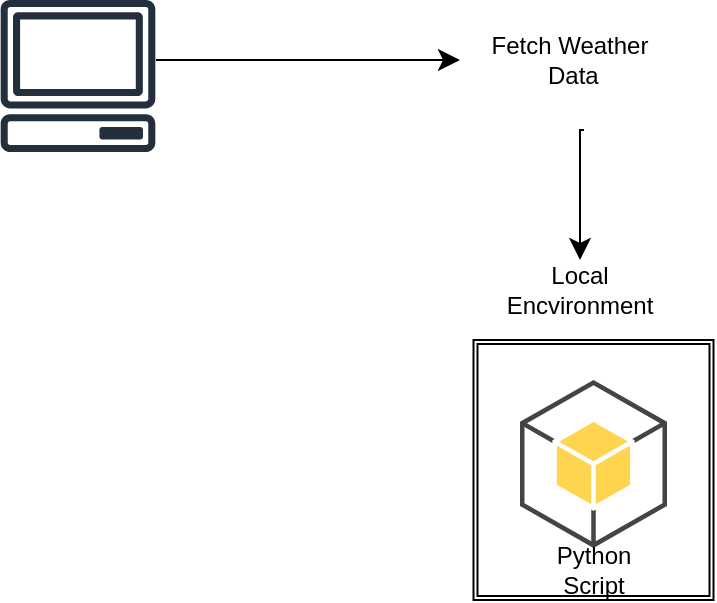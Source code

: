 <mxfile version="26.0.4">
  <diagram name="Page-1" id="HHapLnrhqVXgyaW970ha">
    <mxGraphModel dx="573" dy="456" grid="1" gridSize="10" guides="1" tooltips="1" connect="1" arrows="1" fold="1" page="1" pageScale="1" pageWidth="827" pageHeight="1169" math="0" shadow="0">
      <root>
        <mxCell id="0" />
        <mxCell id="1" parent="0" />
        <mxCell id="KP41fs4jYL8HxBQTLFU0-1" value="" style="sketch=0;outlineConnect=0;fontColor=#232F3E;gradientColor=none;fillColor=#232F3D;strokeColor=none;dashed=0;verticalLabelPosition=bottom;verticalAlign=top;align=center;html=1;fontSize=12;fontStyle=0;aspect=fixed;pointerEvents=1;shape=mxgraph.aws4.client;" vertex="1" parent="1">
          <mxGeometry x="110" y="180" width="78" height="76" as="geometry" />
        </mxCell>
        <mxCell id="KP41fs4jYL8HxBQTLFU0-7" value="Fetch Weather&lt;div&gt;&lt;span style=&quot;background-color: transparent; color: light-dark(rgb(0, 0, 0), rgb(255, 255, 255));&quot;&gt;&amp;nbsp;Data&lt;/span&gt;&lt;/div&gt;" style="text;strokeColor=none;align=center;fillColor=none;html=1;verticalAlign=middle;whiteSpace=wrap;rounded=0;" vertex="1" parent="1">
          <mxGeometry x="340" y="180" width="110" height="60" as="geometry" />
        </mxCell>
        <mxCell id="KP41fs4jYL8HxBQTLFU0-12" value="" style="edgeStyle=segmentEdgeStyle;endArrow=classic;html=1;curved=0;rounded=0;endSize=8;startSize=8;" edge="1" parent="1" target="KP41fs4jYL8HxBQTLFU0-7">
          <mxGeometry width="50" height="50" relative="1" as="geometry">
            <mxPoint x="188" y="210" as="sourcePoint" />
            <mxPoint x="300" y="190" as="targetPoint" />
          </mxGeometry>
        </mxCell>
        <mxCell id="KP41fs4jYL8HxBQTLFU0-13" value="" style="edgeStyle=segmentEdgeStyle;endArrow=classic;html=1;curved=0;rounded=0;endSize=8;startSize=8;" edge="1" parent="1">
          <mxGeometry width="50" height="50" relative="1" as="geometry">
            <mxPoint x="402" y="245" as="sourcePoint" />
            <mxPoint x="400" y="310" as="targetPoint" />
            <Array as="points">
              <mxPoint x="400" y="245" />
            </Array>
          </mxGeometry>
        </mxCell>
        <mxCell id="KP41fs4jYL8HxBQTLFU0-17" value="Text" style="edgeLabel;html=1;align=center;verticalAlign=middle;resizable=0;points=[];" vertex="1" connectable="0" parent="KP41fs4jYL8HxBQTLFU0-13">
          <mxGeometry x="-0.94" y="-3" relative="1" as="geometry">
            <mxPoint x="-7" y="185" as="offset" />
          </mxGeometry>
        </mxCell>
        <mxCell id="KP41fs4jYL8HxBQTLFU0-14" value="" style="shape=ext;double=1;rounded=0;whiteSpace=wrap;html=1;" vertex="1" parent="1">
          <mxGeometry x="346.75" y="350" width="120" height="130" as="geometry" />
        </mxCell>
        <mxCell id="KP41fs4jYL8HxBQTLFU0-15" value="" style="outlineConnect=0;dashed=0;verticalLabelPosition=bottom;verticalAlign=top;align=center;html=1;shape=mxgraph.aws3.android;fillColor=#FFD44F;gradientColor=none;" vertex="1" parent="1">
          <mxGeometry x="370" y="370" width="73.5" height="84" as="geometry" />
        </mxCell>
        <mxCell id="KP41fs4jYL8HxBQTLFU0-18" value="Python Script" style="text;strokeColor=none;align=center;fillColor=none;html=1;verticalAlign=middle;whiteSpace=wrap;rounded=0;" vertex="1" parent="1">
          <mxGeometry x="376.75" y="450" width="60" height="30" as="geometry" />
        </mxCell>
        <mxCell id="KP41fs4jYL8HxBQTLFU0-19" value="Local Encvironment" style="text;strokeColor=none;align=center;fillColor=none;html=1;verticalAlign=middle;whiteSpace=wrap;rounded=0;" vertex="1" parent="1">
          <mxGeometry x="370" y="310" width="60" height="30" as="geometry" />
        </mxCell>
      </root>
    </mxGraphModel>
  </diagram>
</mxfile>
